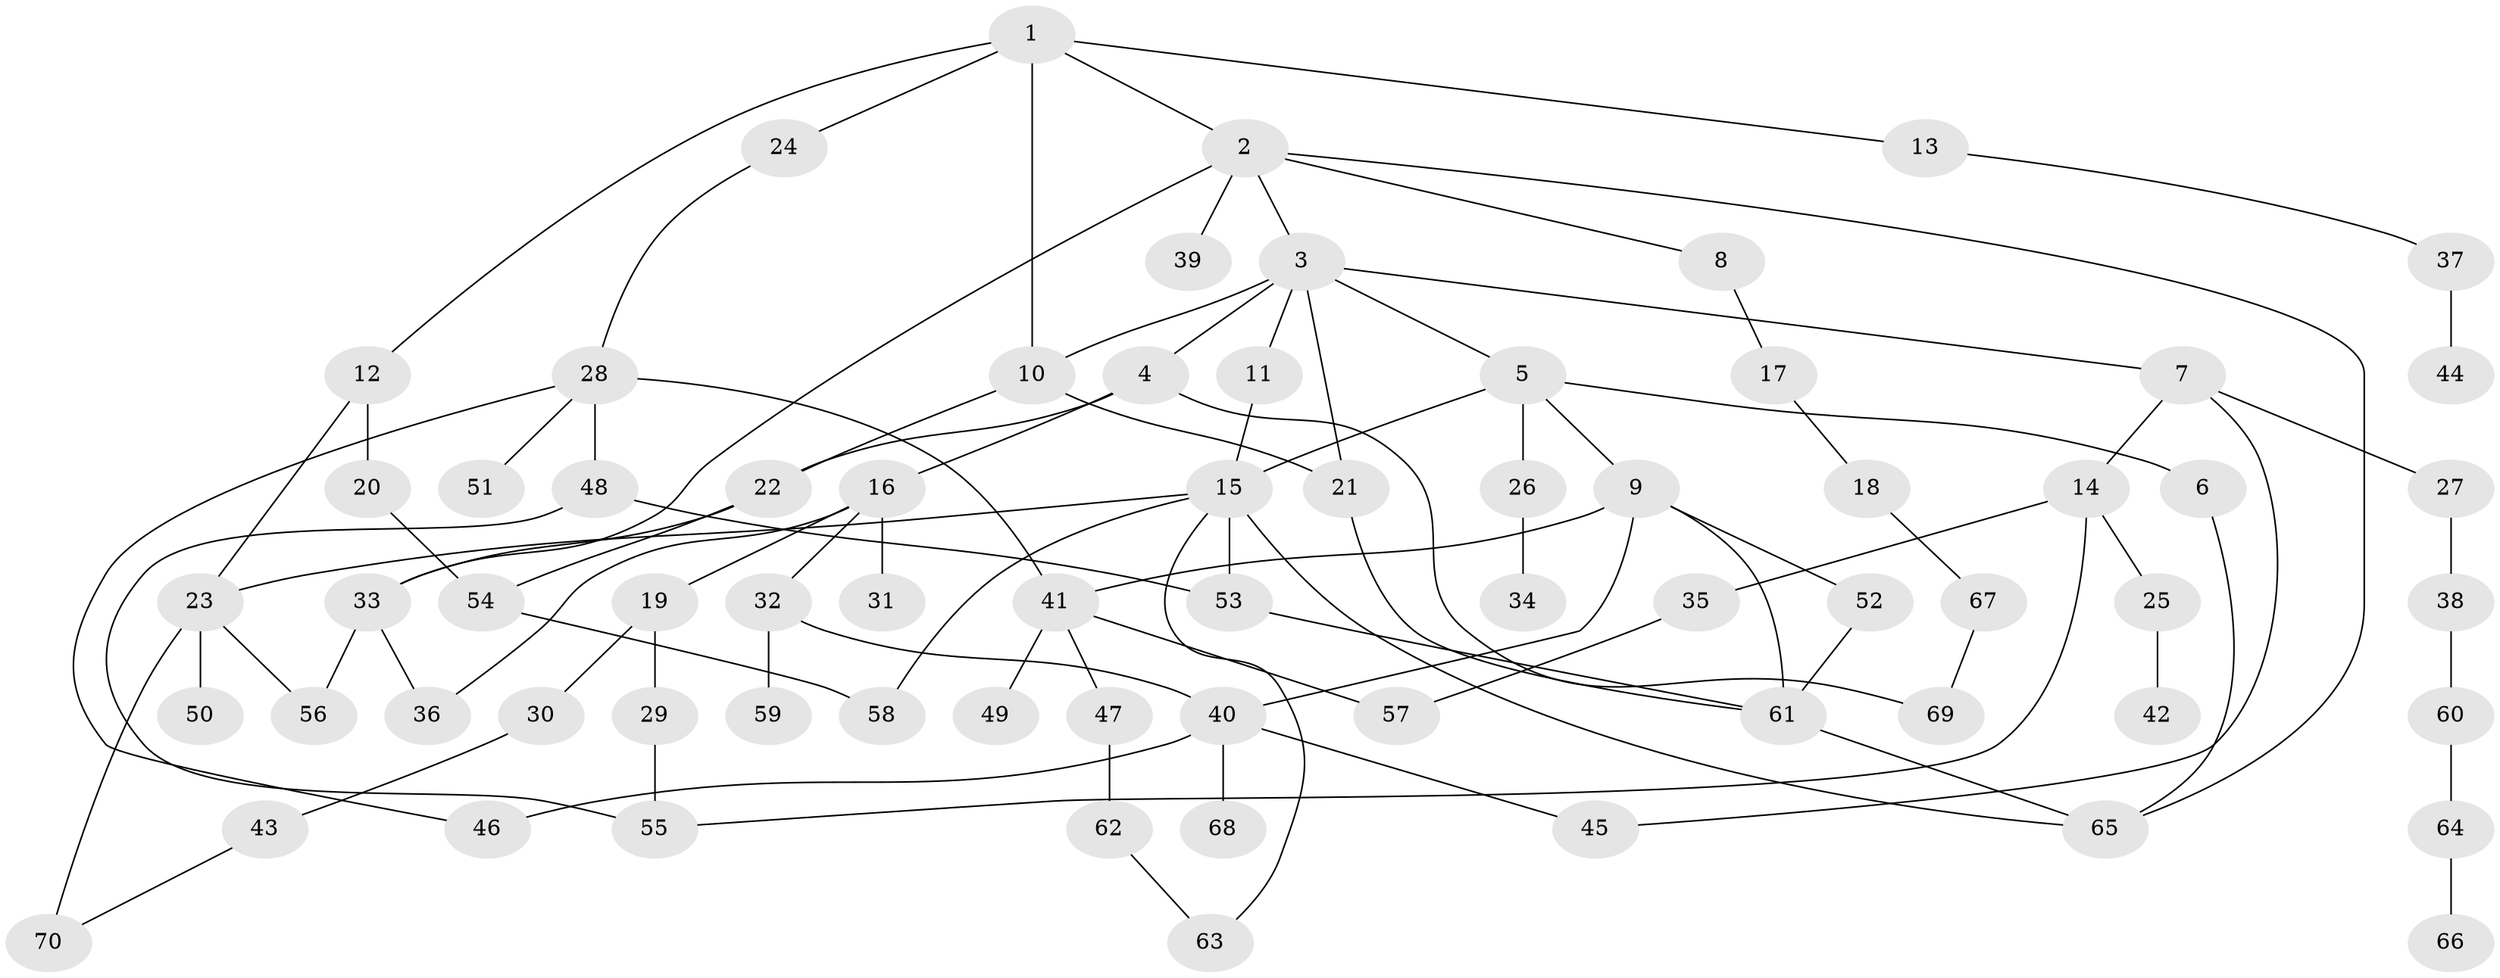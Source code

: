 // Generated by graph-tools (version 1.1) at 2025/41/03/09/25 04:41:33]
// undirected, 70 vertices, 96 edges
graph export_dot {
graph [start="1"]
  node [color=gray90,style=filled];
  1;
  2;
  3;
  4;
  5;
  6;
  7;
  8;
  9;
  10;
  11;
  12;
  13;
  14;
  15;
  16;
  17;
  18;
  19;
  20;
  21;
  22;
  23;
  24;
  25;
  26;
  27;
  28;
  29;
  30;
  31;
  32;
  33;
  34;
  35;
  36;
  37;
  38;
  39;
  40;
  41;
  42;
  43;
  44;
  45;
  46;
  47;
  48;
  49;
  50;
  51;
  52;
  53;
  54;
  55;
  56;
  57;
  58;
  59;
  60;
  61;
  62;
  63;
  64;
  65;
  66;
  67;
  68;
  69;
  70;
  1 -- 2;
  1 -- 10;
  1 -- 12;
  1 -- 13;
  1 -- 24;
  2 -- 3;
  2 -- 8;
  2 -- 39;
  2 -- 33;
  2 -- 65;
  3 -- 4;
  3 -- 5;
  3 -- 7;
  3 -- 11;
  3 -- 10;
  3 -- 21;
  4 -- 16;
  4 -- 69;
  4 -- 22;
  5 -- 6;
  5 -- 9;
  5 -- 15;
  5 -- 26;
  6 -- 65;
  7 -- 14;
  7 -- 27;
  7 -- 45;
  8 -- 17;
  9 -- 41;
  9 -- 52;
  9 -- 61;
  9 -- 40;
  10 -- 21;
  10 -- 22;
  11 -- 15;
  12 -- 20;
  12 -- 23;
  13 -- 37;
  14 -- 25;
  14 -- 35;
  14 -- 55;
  15 -- 53;
  15 -- 58;
  15 -- 23;
  15 -- 63;
  15 -- 65;
  16 -- 19;
  16 -- 31;
  16 -- 32;
  16 -- 36;
  17 -- 18;
  18 -- 67;
  19 -- 29;
  19 -- 30;
  20 -- 54;
  21 -- 61;
  22 -- 33;
  22 -- 54;
  23 -- 50;
  23 -- 70;
  23 -- 56;
  24 -- 28;
  25 -- 42;
  26 -- 34;
  27 -- 38;
  28 -- 46;
  28 -- 48;
  28 -- 51;
  28 -- 41;
  29 -- 55;
  30 -- 43;
  32 -- 40;
  32 -- 59;
  33 -- 36;
  33 -- 56;
  35 -- 57;
  37 -- 44;
  38 -- 60;
  40 -- 45;
  40 -- 68;
  40 -- 46;
  41 -- 47;
  41 -- 49;
  41 -- 57;
  43 -- 70;
  47 -- 62;
  48 -- 55;
  48 -- 53;
  52 -- 61;
  53 -- 61;
  54 -- 58;
  60 -- 64;
  61 -- 65;
  62 -- 63;
  64 -- 66;
  67 -- 69;
}

